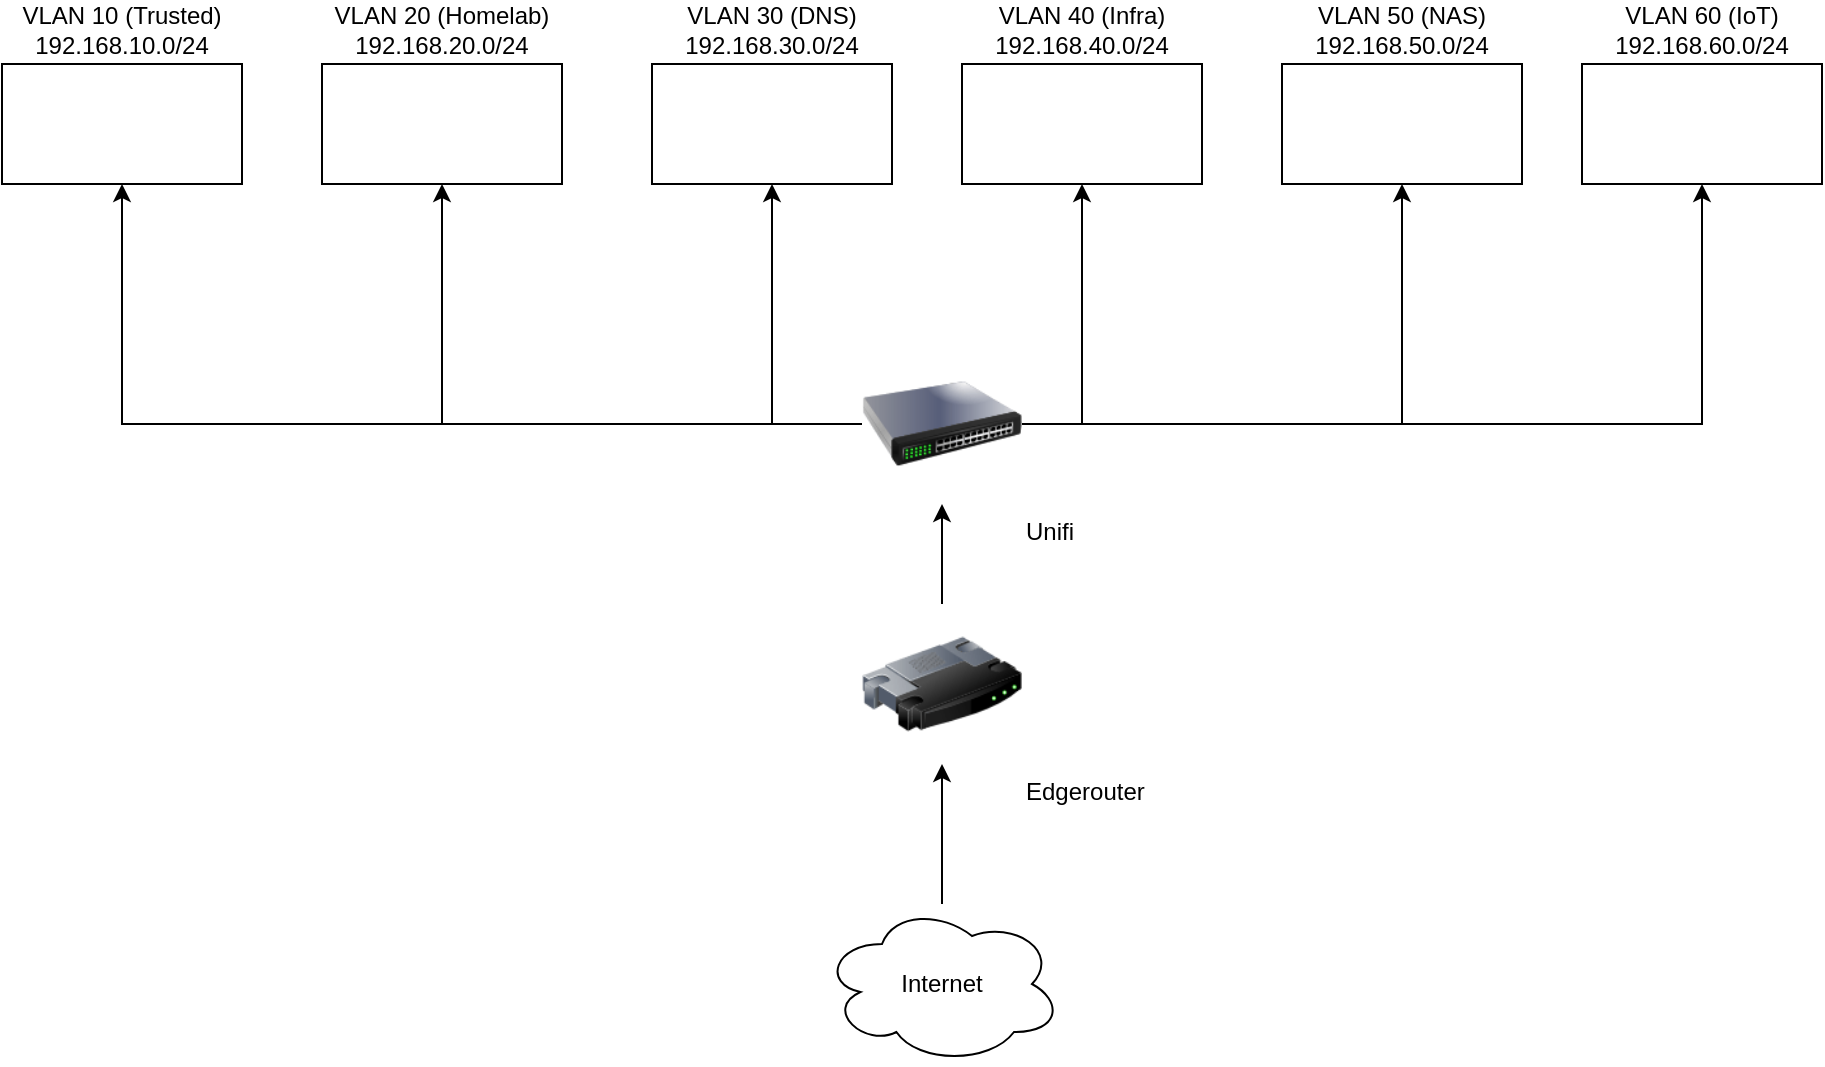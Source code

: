 <mxfile version="24.7.6">
  <diagram name="Page-1" id="vRqU97OUhRQ6KSFd3fei">
    <mxGraphModel dx="2280" dy="794" grid="1" gridSize="10" guides="1" tooltips="1" connect="1" arrows="1" fold="1" page="1" pageScale="1" pageWidth="850" pageHeight="1100" math="0" shadow="0">
      <root>
        <mxCell id="0" />
        <mxCell id="1" parent="0" />
        <mxCell id="cXkUdn4iXJuJxax8-usv-3" style="edgeStyle=orthogonalEdgeStyle;rounded=0;orthogonalLoop=1;jettySize=auto;html=1;" edge="1" parent="1" source="cXkUdn4iXJuJxax8-usv-1" target="cXkUdn4iXJuJxax8-usv-2">
          <mxGeometry relative="1" as="geometry" />
        </mxCell>
        <mxCell id="cXkUdn4iXJuJxax8-usv-1" value="Internet" style="ellipse;shape=cloud;whiteSpace=wrap;html=1;" vertex="1" parent="1">
          <mxGeometry x="380" y="850" width="120" height="80" as="geometry" />
        </mxCell>
        <mxCell id="cXkUdn4iXJuJxax8-usv-5" style="edgeStyle=orthogonalEdgeStyle;rounded=0;orthogonalLoop=1;jettySize=auto;html=1;" edge="1" parent="1" source="cXkUdn4iXJuJxax8-usv-2" target="cXkUdn4iXJuJxax8-usv-4">
          <mxGeometry relative="1" as="geometry" />
        </mxCell>
        <mxCell id="cXkUdn4iXJuJxax8-usv-2" value="Edgerouter" style="image;html=1;image=img/lib/clip_art/networking/Router_128x128.png;labelPosition=right;verticalLabelPosition=bottom;align=left;verticalAlign=top;" vertex="1" parent="1">
          <mxGeometry x="400" y="700" width="80" height="80" as="geometry" />
        </mxCell>
        <mxCell id="cXkUdn4iXJuJxax8-usv-14" style="edgeStyle=orthogonalEdgeStyle;rounded=0;orthogonalLoop=1;jettySize=auto;html=1;" edge="1" parent="1" source="cXkUdn4iXJuJxax8-usv-4" target="cXkUdn4iXJuJxax8-usv-6">
          <mxGeometry relative="1" as="geometry" />
        </mxCell>
        <mxCell id="cXkUdn4iXJuJxax8-usv-15" style="edgeStyle=orthogonalEdgeStyle;rounded=0;orthogonalLoop=1;jettySize=auto;html=1;entryX=0.5;entryY=1;entryDx=0;entryDy=0;" edge="1" parent="1" source="cXkUdn4iXJuJxax8-usv-4" target="cXkUdn4iXJuJxax8-usv-7">
          <mxGeometry relative="1" as="geometry" />
        </mxCell>
        <mxCell id="cXkUdn4iXJuJxax8-usv-16" style="edgeStyle=orthogonalEdgeStyle;rounded=0;orthogonalLoop=1;jettySize=auto;html=1;entryX=0.5;entryY=1;entryDx=0;entryDy=0;" edge="1" parent="1" source="cXkUdn4iXJuJxax8-usv-4" target="cXkUdn4iXJuJxax8-usv-8">
          <mxGeometry relative="1" as="geometry">
            <Array as="points">
              <mxPoint x="355" y="610" />
            </Array>
          </mxGeometry>
        </mxCell>
        <mxCell id="cXkUdn4iXJuJxax8-usv-17" style="edgeStyle=orthogonalEdgeStyle;rounded=0;orthogonalLoop=1;jettySize=auto;html=1;" edge="1" parent="1" source="cXkUdn4iXJuJxax8-usv-4" target="cXkUdn4iXJuJxax8-usv-9">
          <mxGeometry relative="1" as="geometry">
            <Array as="points">
              <mxPoint x="510" y="610" />
            </Array>
          </mxGeometry>
        </mxCell>
        <mxCell id="cXkUdn4iXJuJxax8-usv-18" style="edgeStyle=orthogonalEdgeStyle;rounded=0;orthogonalLoop=1;jettySize=auto;html=1;entryX=0.5;entryY=1;entryDx=0;entryDy=0;" edge="1" parent="1" source="cXkUdn4iXJuJxax8-usv-4" target="cXkUdn4iXJuJxax8-usv-10">
          <mxGeometry relative="1" as="geometry" />
        </mxCell>
        <mxCell id="cXkUdn4iXJuJxax8-usv-19" style="edgeStyle=orthogonalEdgeStyle;rounded=0;orthogonalLoop=1;jettySize=auto;html=1;entryX=0.5;entryY=1;entryDx=0;entryDy=0;" edge="1" parent="1" source="cXkUdn4iXJuJxax8-usv-4" target="cXkUdn4iXJuJxax8-usv-11">
          <mxGeometry relative="1" as="geometry" />
        </mxCell>
        <mxCell id="cXkUdn4iXJuJxax8-usv-4" value="Unifi" style="image;html=1;image=img/lib/clip_art/networking/Switch_128x128.png;labelPosition=right;verticalLabelPosition=bottom;align=left;verticalAlign=top;" vertex="1" parent="1">
          <mxGeometry x="400" y="570" width="80" height="80" as="geometry" />
        </mxCell>
        <mxCell id="cXkUdn4iXJuJxax8-usv-6" value="&lt;div&gt;VLAN 10 (Trusted)&lt;br&gt;192.168.10.0/24&lt;br&gt;&lt;/div&gt;" style="rounded=0;whiteSpace=wrap;html=1;labelPosition=center;verticalLabelPosition=top;align=center;verticalAlign=bottom;" vertex="1" parent="1">
          <mxGeometry x="-30" y="430" width="120" height="60" as="geometry" />
        </mxCell>
        <mxCell id="cXkUdn4iXJuJxax8-usv-7" value="&lt;div&gt;VLAN 20 (Homelab)&lt;/div&gt;192.168.20.0/24" style="rounded=0;whiteSpace=wrap;html=1;labelPosition=center;verticalLabelPosition=top;align=center;verticalAlign=bottom;" vertex="1" parent="1">
          <mxGeometry x="130" y="430" width="120" height="60" as="geometry" />
        </mxCell>
        <mxCell id="cXkUdn4iXJuJxax8-usv-8" value="&lt;div&gt;VLAN 30 (DNS)&lt;/div&gt;192.168.30.0/24" style="rounded=0;whiteSpace=wrap;html=1;labelPosition=center;verticalLabelPosition=top;align=center;verticalAlign=bottom;" vertex="1" parent="1">
          <mxGeometry x="295" y="430" width="120" height="60" as="geometry" />
        </mxCell>
        <mxCell id="cXkUdn4iXJuJxax8-usv-9" value="&lt;div&gt;VLAN 40 (Infra)&lt;/div&gt;&lt;div&gt;192.168.40.0/24&lt;/div&gt;" style="rounded=0;whiteSpace=wrap;html=1;labelPosition=center;verticalLabelPosition=top;align=center;verticalAlign=bottom;" vertex="1" parent="1">
          <mxGeometry x="450" y="430" width="120" height="60" as="geometry" />
        </mxCell>
        <mxCell id="cXkUdn4iXJuJxax8-usv-10" value="&lt;div&gt;VLAN 50 (NAS)&lt;/div&gt;&lt;div&gt;192.168.50.0/24&lt;/div&gt;" style="rounded=0;whiteSpace=wrap;html=1;labelPosition=center;verticalLabelPosition=top;align=center;verticalAlign=bottom;" vertex="1" parent="1">
          <mxGeometry x="610" y="430" width="120" height="60" as="geometry" />
        </mxCell>
        <mxCell id="cXkUdn4iXJuJxax8-usv-11" value="&lt;div&gt;VLAN 60 (IoT)&lt;/div&gt;&lt;div&gt;192.168.60.0/24&lt;/div&gt;" style="rounded=0;whiteSpace=wrap;html=1;labelPosition=center;verticalLabelPosition=top;align=center;verticalAlign=bottom;" vertex="1" parent="1">
          <mxGeometry x="760" y="430" width="120" height="60" as="geometry" />
        </mxCell>
      </root>
    </mxGraphModel>
  </diagram>
</mxfile>
